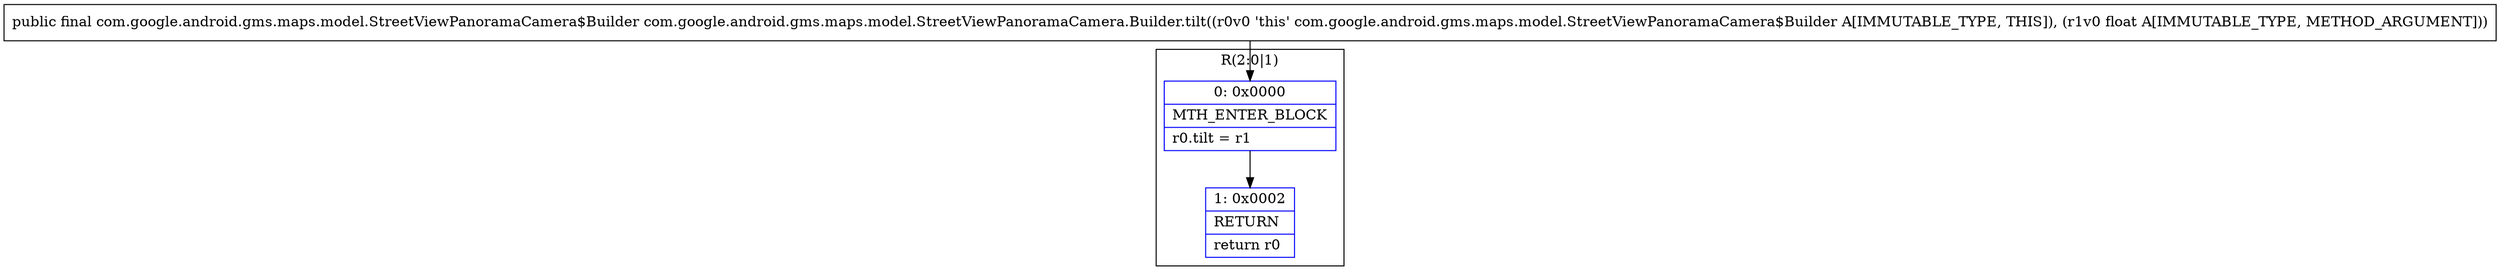 digraph "CFG forcom.google.android.gms.maps.model.StreetViewPanoramaCamera.Builder.tilt(F)Lcom\/google\/android\/gms\/maps\/model\/StreetViewPanoramaCamera$Builder;" {
subgraph cluster_Region_2074945849 {
label = "R(2:0|1)";
node [shape=record,color=blue];
Node_0 [shape=record,label="{0\:\ 0x0000|MTH_ENTER_BLOCK\l|r0.tilt = r1\l}"];
Node_1 [shape=record,label="{1\:\ 0x0002|RETURN\l|return r0\l}"];
}
MethodNode[shape=record,label="{public final com.google.android.gms.maps.model.StreetViewPanoramaCamera$Builder com.google.android.gms.maps.model.StreetViewPanoramaCamera.Builder.tilt((r0v0 'this' com.google.android.gms.maps.model.StreetViewPanoramaCamera$Builder A[IMMUTABLE_TYPE, THIS]), (r1v0 float A[IMMUTABLE_TYPE, METHOD_ARGUMENT])) }"];
MethodNode -> Node_0;
Node_0 -> Node_1;
}

